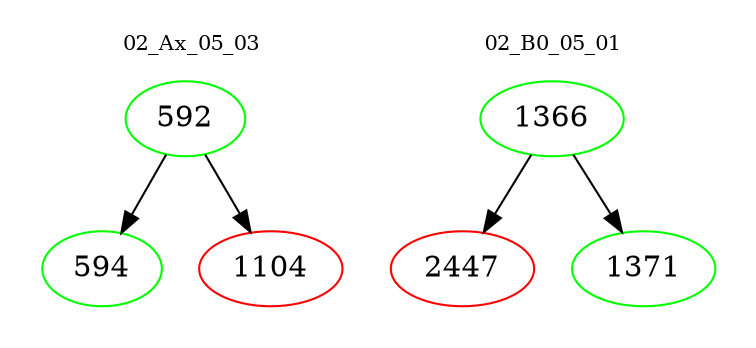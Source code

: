 digraph{
subgraph cluster_0 {
color = white
label = "02_Ax_05_03";
fontsize=10;
T0_592 [label="592", color="green"]
T0_592 -> T0_594 [color="black"]
T0_594 [label="594", color="green"]
T0_592 -> T0_1104 [color="black"]
T0_1104 [label="1104", color="red"]
}
subgraph cluster_1 {
color = white
label = "02_B0_05_01";
fontsize=10;
T1_1366 [label="1366", color="green"]
T1_1366 -> T1_2447 [color="black"]
T1_2447 [label="2447", color="red"]
T1_1366 -> T1_1371 [color="black"]
T1_1371 [label="1371", color="green"]
}
}
